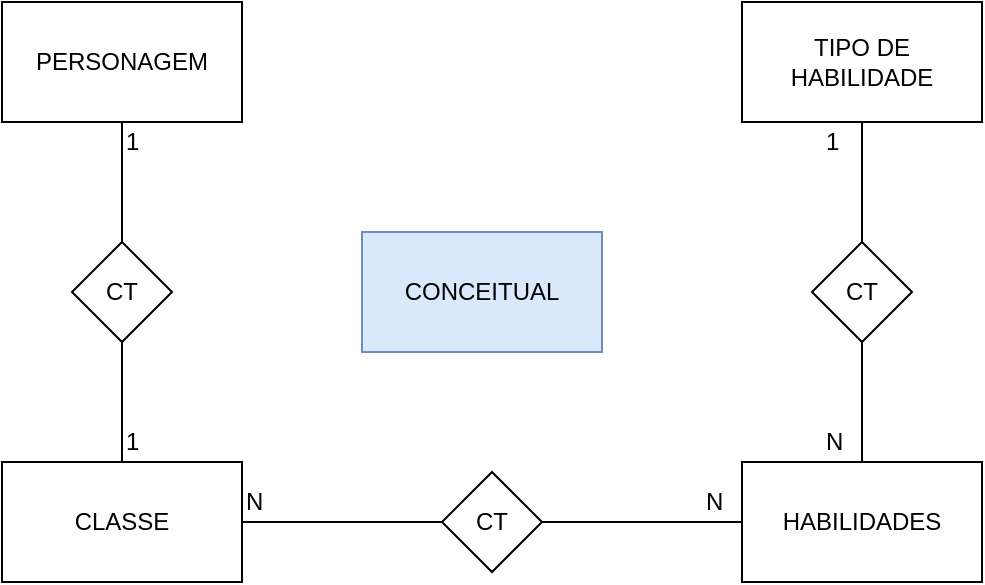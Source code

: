 <mxfile version="10.9.5" type="device"><diagram id="9tWfLZW1ZYu76-pxQXNo" name="Conceitual"><mxGraphModel dx="1166" dy="628" grid="1" gridSize="10" guides="1" tooltips="1" connect="1" arrows="1" fold="1" page="1" pageScale="1" pageWidth="827" pageHeight="1169" math="0" shadow="0"><root><mxCell id="0"/><mxCell id="1" parent="0"/><mxCell id="mxcobQ59tgpa0UI7-7iT-1" value="CONCEITUAL" style="rounded=0;whiteSpace=wrap;html=1;fillColor=#dae8fc;strokeColor=#6c8ebf;" parent="1" vertex="1"><mxGeometry x="340" y="315" width="120" height="60" as="geometry"/></mxCell><mxCell id="mxcobQ59tgpa0UI7-7iT-2" value="PERSONAGEM" style="rounded=0;whiteSpace=wrap;html=1;" parent="1" vertex="1"><mxGeometry x="160" y="200" width="120" height="60" as="geometry"/></mxCell><mxCell id="mxcobQ59tgpa0UI7-7iT-4" value="CLASSE" style="rounded=0;whiteSpace=wrap;html=1;" parent="1" vertex="1"><mxGeometry x="160" y="430" width="120" height="60" as="geometry"/></mxCell><mxCell id="mxcobQ59tgpa0UI7-7iT-5" value="HABILIDADES" style="rounded=0;whiteSpace=wrap;html=1;" parent="1" vertex="1"><mxGeometry x="530" y="430" width="120" height="60" as="geometry"/></mxCell><mxCell id="mxcobQ59tgpa0UI7-7iT-6" value="TIPO DE HABILIDADE" style="rounded=0;whiteSpace=wrap;html=1;" parent="1" vertex="1"><mxGeometry x="530" y="200" width="120" height="60" as="geometry"/></mxCell><mxCell id="mxcobQ59tgpa0UI7-7iT-7" value="" style="endArrow=none;html=1;entryX=0.5;entryY=1;entryDx=0;entryDy=0;exitX=0.5;exitY=0;exitDx=0;exitDy=0;" parent="1" source="mxcobQ59tgpa0UI7-7iT-3" target="mxcobQ59tgpa0UI7-7iT-2" edge="1"><mxGeometry width="50" height="50" relative="1" as="geometry"><mxPoint x="160" y="720" as="sourcePoint"/><mxPoint x="210" y="670" as="targetPoint"/></mxGeometry></mxCell><mxCell id="mxcobQ59tgpa0UI7-7iT-3" value="CT" style="rhombus;whiteSpace=wrap;html=1;" parent="1" vertex="1"><mxGeometry x="195" y="320" width="50" height="50" as="geometry"/></mxCell><mxCell id="mxcobQ59tgpa0UI7-7iT-8" value="" style="endArrow=none;html=1;entryX=0.5;entryY=1;entryDx=0;entryDy=0;exitX=0.5;exitY=0;exitDx=0;exitDy=0;" parent="1" source="mxcobQ59tgpa0UI7-7iT-4" target="mxcobQ59tgpa0UI7-7iT-3" edge="1"><mxGeometry width="50" height="50" relative="1" as="geometry"><mxPoint x="220" y="430" as="sourcePoint"/><mxPoint x="220" y="260" as="targetPoint"/></mxGeometry></mxCell><mxCell id="mxcobQ59tgpa0UI7-7iT-9" value="" style="endArrow=none;html=1;entryX=0;entryY=0.5;entryDx=0;entryDy=0;" parent="1" source="mxcobQ59tgpa0UI7-7iT-12" target="mxcobQ59tgpa0UI7-7iT-5" edge="1"><mxGeometry width="50" height="50" relative="1" as="geometry"><mxPoint x="160" y="560" as="sourcePoint"/><mxPoint x="210" y="510" as="targetPoint"/></mxGeometry></mxCell><mxCell id="mxcobQ59tgpa0UI7-7iT-10" value="" style="endArrow=none;html=1;entryX=0.5;entryY=0;entryDx=0;entryDy=0;exitX=0.5;exitY=1;exitDx=0;exitDy=0;" parent="1" source="mxcobQ59tgpa0UI7-7iT-13" target="mxcobQ59tgpa0UI7-7iT-5" edge="1"><mxGeometry width="50" height="50" relative="1" as="geometry"><mxPoint x="570" y="320" as="sourcePoint"/><mxPoint x="820" y="320" as="targetPoint"/></mxGeometry></mxCell><mxCell id="mxcobQ59tgpa0UI7-7iT-12" value="CT" style="rhombus;whiteSpace=wrap;html=1;" parent="1" vertex="1"><mxGeometry x="380" y="435" width="50" height="50" as="geometry"/></mxCell><mxCell id="mxcobQ59tgpa0UI7-7iT-14" value="" style="endArrow=none;html=1;entryX=0;entryY=0.5;entryDx=0;entryDy=0;" parent="1" source="mxcobQ59tgpa0UI7-7iT-4" target="mxcobQ59tgpa0UI7-7iT-12" edge="1"><mxGeometry width="50" height="50" relative="1" as="geometry"><mxPoint x="280" y="460" as="sourcePoint"/><mxPoint x="530" y="460" as="targetPoint"/></mxGeometry></mxCell><mxCell id="mxcobQ59tgpa0UI7-7iT-13" value="CT" style="rhombus;whiteSpace=wrap;html=1;" parent="1" vertex="1"><mxGeometry x="565" y="320" width="50" height="50" as="geometry"/></mxCell><mxCell id="mxcobQ59tgpa0UI7-7iT-15" value="" style="endArrow=none;html=1;entryX=0.5;entryY=0;entryDx=0;entryDy=0;exitX=0.5;exitY=1;exitDx=0;exitDy=0;" parent="1" source="mxcobQ59tgpa0UI7-7iT-6" target="mxcobQ59tgpa0UI7-7iT-13" edge="1"><mxGeometry width="50" height="50" relative="1" as="geometry"><mxPoint x="590" y="260" as="sourcePoint"/><mxPoint x="590" y="430" as="targetPoint"/></mxGeometry></mxCell><mxCell id="mxcobQ59tgpa0UI7-7iT-16" value="N" style="text;html=1;resizable=0;points=[];autosize=1;align=left;verticalAlign=top;spacingTop=-4;" parent="1" vertex="1"><mxGeometry x="280" y="440" width="20" height="20" as="geometry"/></mxCell><mxCell id="mxcobQ59tgpa0UI7-7iT-17" value="N" style="text;html=1;resizable=0;points=[];autosize=1;align=left;verticalAlign=top;spacingTop=-4;" parent="1" vertex="1"><mxGeometry x="510" y="440" width="20" height="20" as="geometry"/></mxCell><mxCell id="mxcobQ59tgpa0UI7-7iT-18" value="1" style="text;html=1;resizable=0;points=[];autosize=1;align=left;verticalAlign=top;spacingTop=-4;" parent="1" vertex="1"><mxGeometry x="220" y="260" width="20" height="20" as="geometry"/></mxCell><mxCell id="mxcobQ59tgpa0UI7-7iT-19" value="1" style="text;html=1;resizable=0;points=[];autosize=1;align=left;verticalAlign=top;spacingTop=-4;" parent="1" vertex="1"><mxGeometry x="220" y="410" width="20" height="20" as="geometry"/></mxCell><mxCell id="mxcobQ59tgpa0UI7-7iT-20" value="N" style="text;html=1;resizable=0;points=[];autosize=1;align=left;verticalAlign=top;spacingTop=-4;" parent="1" vertex="1"><mxGeometry x="570" y="410" width="20" height="20" as="geometry"/></mxCell><mxCell id="mxcobQ59tgpa0UI7-7iT-21" value="1" style="text;html=1;resizable=0;points=[];autosize=1;align=left;verticalAlign=top;spacingTop=-4;" parent="1" vertex="1"><mxGeometry x="570" y="260" width="20" height="20" as="geometry"/></mxCell></root></mxGraphModel></diagram><diagram id="pqxrxVm3B0v0RI-8vT6x" name="Lógico"><mxGraphModel dx="1166" dy="628" grid="1" gridSize="10" guides="1" tooltips="1" connect="1" arrows="1" fold="1" page="1" pageScale="1" pageWidth="827" pageHeight="1169" math="0" shadow="0"><root><mxCell id="2UHPf9vbACUen7nYj8Vd-0"/><mxCell id="2UHPf9vbACUen7nYj8Vd-1" parent="2UHPf9vbACUen7nYj8Vd-0"/><mxCell id="2UHPf9vbACUen7nYj8Vd-2" value="Personagem" style="swimlane;fontStyle=0;childLayout=stackLayout;horizontal=1;startSize=26;fillColor=#e0e0e0;horizontalStack=0;resizeParent=1;resizeParentMax=0;resizeLast=0;collapsible=1;marginBottom=0;swimlaneFillColor=#ffffff;align=center;fontSize=14;" parent="2UHPf9vbACUen7nYj8Vd-1" vertex="1"><mxGeometry x="152" y="175" width="201" height="212" as="geometry"/></mxCell><mxCell id="2UHPf9vbACUen7nYj8Vd-3" value="IdPersonagem: Int" style="shape=partialRectangle;top=0;left=0;right=0;bottom=1;align=left;verticalAlign=middle;fillColor=none;spacingLeft=34;spacingRight=4;overflow=hidden;rotatable=0;points=[[0,0.5],[1,0.5]];portConstraint=eastwest;dropTarget=0;fontStyle=5;fontSize=12;" parent="2UHPf9vbACUen7nYj8Vd-2" vertex="1"><mxGeometry y="26" width="201" height="30" as="geometry"/></mxCell><mxCell id="2UHPf9vbACUen7nYj8Vd-4" value="PK" style="shape=partialRectangle;top=0;left=0;bottom=0;fillColor=none;align=left;verticalAlign=middle;spacingLeft=4;spacingRight=4;overflow=hidden;rotatable=0;points=[];portConstraint=eastwest;part=1;fontSize=12;" parent="2UHPf9vbACUen7nYj8Vd-3" vertex="1" connectable="0"><mxGeometry width="30" height="30" as="geometry"/></mxCell><mxCell id="2UHPf9vbACUen7nYj8Vd-5" value="Nome: String" style="shape=partialRectangle;top=0;left=0;right=0;bottom=0;align=left;verticalAlign=top;fillColor=none;spacingLeft=34;spacingRight=4;overflow=hidden;rotatable=0;points=[[0,0.5],[1,0.5]];portConstraint=eastwest;dropTarget=0;fontSize=12;" parent="2UHPf9vbACUen7nYj8Vd-2" vertex="1"><mxGeometry y="56" width="201" height="26" as="geometry"/></mxCell><mxCell id="2UHPf9vbACUen7nYj8Vd-6" value="" style="shape=partialRectangle;top=0;left=0;bottom=0;fillColor=none;align=left;verticalAlign=top;spacingLeft=4;spacingRight=4;overflow=hidden;rotatable=0;points=[];portConstraint=eastwest;part=1;fontSize=12;" parent="2UHPf9vbACUen7nYj8Vd-5" vertex="1" connectable="0"><mxGeometry width="30" height="26" as="geometry"/></mxCell><mxCell id="2UHPf9vbACUen7nYj8Vd-9" value="IdClasse: Int" style="shape=partialRectangle;top=0;left=0;right=0;bottom=0;align=left;verticalAlign=top;fillColor=none;spacingLeft=34;spacingRight=4;overflow=hidden;rotatable=0;points=[[0,0.5],[1,0.5]];portConstraint=eastwest;dropTarget=0;fontSize=12;" parent="2UHPf9vbACUen7nYj8Vd-2" vertex="1"><mxGeometry y="82" width="201" height="26" as="geometry"/></mxCell><mxCell id="2UHPf9vbACUen7nYj8Vd-10" value="FK" style="shape=partialRectangle;top=0;left=0;bottom=0;fillColor=none;align=left;verticalAlign=top;spacingLeft=4;spacingRight=4;overflow=hidden;rotatable=0;points=[];portConstraint=eastwest;part=1;fontSize=12;" parent="2UHPf9vbACUen7nYj8Vd-9" vertex="1" connectable="0"><mxGeometry width="30" height="26" as="geometry"/></mxCell><mxCell id="XntigpRajMU02Yg7x_u1-0" value="CapacidadeMaxVida: Int" style="shape=partialRectangle;top=0;left=0;right=0;bottom=0;align=left;verticalAlign=top;fillColor=none;spacingLeft=34;spacingRight=4;overflow=hidden;rotatable=0;points=[[0,0.5],[1,0.5]];portConstraint=eastwest;dropTarget=0;fontSize=12;" vertex="1" parent="2UHPf9vbACUen7nYj8Vd-2"><mxGeometry y="108" width="201" height="26" as="geometry"/></mxCell><mxCell id="XntigpRajMU02Yg7x_u1-1" value="" style="shape=partialRectangle;top=0;left=0;bottom=0;fillColor=none;align=left;verticalAlign=top;spacingLeft=4;spacingRight=4;overflow=hidden;rotatable=0;points=[];portConstraint=eastwest;part=1;fontSize=12;" vertex="1" connectable="0" parent="XntigpRajMU02Yg7x_u1-0"><mxGeometry width="30" height="26" as="geometry"/></mxCell><mxCell id="XntigpRajMU02Yg7x_u1-2" value="CapacidadeMaxMana: Int" style="shape=partialRectangle;top=0;left=0;right=0;bottom=0;align=left;verticalAlign=top;fillColor=none;spacingLeft=34;spacingRight=4;overflow=hidden;rotatable=0;points=[[0,0.5],[1,0.5]];portConstraint=eastwest;dropTarget=0;fontSize=12;" vertex="1" parent="2UHPf9vbACUen7nYj8Vd-2"><mxGeometry y="134" width="201" height="26" as="geometry"/></mxCell><mxCell id="XntigpRajMU02Yg7x_u1-3" value="" style="shape=partialRectangle;top=0;left=0;bottom=0;fillColor=none;align=left;verticalAlign=top;spacingLeft=4;spacingRight=4;overflow=hidden;rotatable=0;points=[];portConstraint=eastwest;part=1;fontSize=12;" vertex="1" connectable="0" parent="XntigpRajMU02Yg7x_u1-2"><mxGeometry width="30" height="26" as="geometry"/></mxCell><mxCell id="XntigpRajMU02Yg7x_u1-4" value="DataAtualizacao: Date" style="shape=partialRectangle;top=0;left=0;right=0;bottom=0;align=left;verticalAlign=top;fillColor=none;spacingLeft=34;spacingRight=4;overflow=hidden;rotatable=0;points=[[0,0.5],[1,0.5]];portConstraint=eastwest;dropTarget=0;fontSize=12;" vertex="1" parent="2UHPf9vbACUen7nYj8Vd-2"><mxGeometry y="160" width="201" height="26" as="geometry"/></mxCell><mxCell id="XntigpRajMU02Yg7x_u1-5" value="" style="shape=partialRectangle;top=0;left=0;bottom=0;fillColor=none;align=left;verticalAlign=top;spacingLeft=4;spacingRight=4;overflow=hidden;rotatable=0;points=[];portConstraint=eastwest;part=1;fontSize=12;" vertex="1" connectable="0" parent="XntigpRajMU02Yg7x_u1-4"><mxGeometry width="30" height="26" as="geometry"/></mxCell><mxCell id="XntigpRajMU02Yg7x_u1-6" value="DataCriacao: Date" style="shape=partialRectangle;top=0;left=0;right=0;bottom=0;align=left;verticalAlign=top;fillColor=none;spacingLeft=34;spacingRight=4;overflow=hidden;rotatable=0;points=[[0,0.5],[1,0.5]];portConstraint=eastwest;dropTarget=0;fontSize=12;" vertex="1" parent="2UHPf9vbACUen7nYj8Vd-2"><mxGeometry y="186" width="201" height="26" as="geometry"/></mxCell><mxCell id="XntigpRajMU02Yg7x_u1-7" value="" style="shape=partialRectangle;top=0;left=0;bottom=0;fillColor=none;align=left;verticalAlign=top;spacingLeft=4;spacingRight=4;overflow=hidden;rotatable=0;points=[];portConstraint=eastwest;part=1;fontSize=12;" vertex="1" connectable="0" parent="XntigpRajMU02Yg7x_u1-6"><mxGeometry width="30" height="26" as="geometry"/></mxCell><mxCell id="2UHPf9vbACUen7nYj8Vd-13" value="LÓGICO" style="rounded=0;whiteSpace=wrap;html=1;fillColor=#dae8fc;strokeColor=#6c8ebf;" parent="2UHPf9vbACUen7nYj8Vd-1" vertex="1"><mxGeometry x="353" y="70" width="120" height="60" as="geometry"/></mxCell><mxCell id="2UHPf9vbACUen7nYj8Vd-14" value="Tipos de Habilidades" style="swimlane;fontStyle=0;childLayout=stackLayout;horizontal=1;startSize=26;fillColor=#e0e0e0;horizontalStack=0;resizeParent=1;resizeParentMax=0;resizeLast=0;collapsible=1;marginBottom=0;swimlaneFillColor=#ffffff;align=center;fontSize=14;" parent="2UHPf9vbACUen7nYj8Vd-1" vertex="1"><mxGeometry x="490" y="350" width="160" height="82" as="geometry"/></mxCell><mxCell id="2UHPf9vbACUen7nYj8Vd-15" value="IdTDH: Int" style="shape=partialRectangle;top=0;left=0;right=0;bottom=1;align=left;verticalAlign=middle;fillColor=none;spacingLeft=34;spacingRight=4;overflow=hidden;rotatable=0;points=[[0,0.5],[1,0.5]];portConstraint=eastwest;dropTarget=0;fontStyle=5;fontSize=12;" parent="2UHPf9vbACUen7nYj8Vd-14" vertex="1"><mxGeometry y="26" width="160" height="30" as="geometry"/></mxCell><mxCell id="2UHPf9vbACUen7nYj8Vd-16" value="PK" style="shape=partialRectangle;top=0;left=0;bottom=0;fillColor=none;align=left;verticalAlign=middle;spacingLeft=4;spacingRight=4;overflow=hidden;rotatable=0;points=[];portConstraint=eastwest;part=1;fontSize=12;" parent="2UHPf9vbACUen7nYj8Vd-15" vertex="1" connectable="0"><mxGeometry width="30" height="30" as="geometry"/></mxCell><mxCell id="2UHPf9vbACUen7nYj8Vd-17" value="Nome: String" style="shape=partialRectangle;top=0;left=0;right=0;bottom=0;align=left;verticalAlign=top;fillColor=none;spacingLeft=34;spacingRight=4;overflow=hidden;rotatable=0;points=[[0,0.5],[1,0.5]];portConstraint=eastwest;dropTarget=0;fontSize=12;" parent="2UHPf9vbACUen7nYj8Vd-14" vertex="1"><mxGeometry y="56" width="160" height="26" as="geometry"/></mxCell><mxCell id="2UHPf9vbACUen7nYj8Vd-18" value="" style="shape=partialRectangle;top=0;left=0;bottom=0;fillColor=none;align=left;verticalAlign=top;spacingLeft=4;spacingRight=4;overflow=hidden;rotatable=0;points=[];portConstraint=eastwest;part=1;fontSize=12;" parent="2UHPf9vbACUen7nYj8Vd-17" vertex="1" connectable="0"><mxGeometry width="30" height="26" as="geometry"/></mxCell><mxCell id="2UHPf9vbACUen7nYj8Vd-38" value="Habilidades" style="swimlane;fontStyle=0;childLayout=stackLayout;horizontal=1;startSize=26;fillColor=#e0e0e0;horizontalStack=0;resizeParent=1;resizeParentMax=0;resizeLast=0;collapsible=1;marginBottom=0;swimlaneFillColor=#ffffff;align=center;fontSize=14;" parent="2UHPf9vbACUen7nYj8Vd-1" vertex="1"><mxGeometry x="487" y="476" width="160" height="108" as="geometry"/></mxCell><mxCell id="2UHPf9vbACUen7nYj8Vd-39" value="IdHabilidade: Int" style="shape=partialRectangle;top=0;left=0;right=0;bottom=1;align=left;verticalAlign=middle;fillColor=none;spacingLeft=34;spacingRight=4;overflow=hidden;rotatable=0;points=[[0,0.5],[1,0.5]];portConstraint=eastwest;dropTarget=0;fontStyle=5;fontSize=12;" parent="2UHPf9vbACUen7nYj8Vd-38" vertex="1"><mxGeometry y="26" width="160" height="30" as="geometry"/></mxCell><mxCell id="2UHPf9vbACUen7nYj8Vd-40" value="PK" style="shape=partialRectangle;top=0;left=0;bottom=0;fillColor=none;align=left;verticalAlign=middle;spacingLeft=4;spacingRight=4;overflow=hidden;rotatable=0;points=[];portConstraint=eastwest;part=1;fontSize=12;" parent="2UHPf9vbACUen7nYj8Vd-39" vertex="1" connectable="0"><mxGeometry width="30" height="30" as="geometry"/></mxCell><mxCell id="2UHPf9vbACUen7nYj8Vd-41" value="Nome: String" style="shape=partialRectangle;top=0;left=0;right=0;bottom=0;align=left;verticalAlign=top;fillColor=none;spacingLeft=34;spacingRight=4;overflow=hidden;rotatable=0;points=[[0,0.5],[1,0.5]];portConstraint=eastwest;dropTarget=0;fontSize=12;" parent="2UHPf9vbACUen7nYj8Vd-38" vertex="1"><mxGeometry y="56" width="160" height="26" as="geometry"/></mxCell><mxCell id="2UHPf9vbACUen7nYj8Vd-42" value="" style="shape=partialRectangle;top=0;left=0;bottom=0;fillColor=none;align=left;verticalAlign=top;spacingLeft=4;spacingRight=4;overflow=hidden;rotatable=0;points=[];portConstraint=eastwest;part=1;fontSize=12;" parent="2UHPf9vbACUen7nYj8Vd-41" vertex="1" connectable="0"><mxGeometry width="30" height="26" as="geometry"/></mxCell><mxCell id="2UHPf9vbACUen7nYj8Vd-43" value="IdTDH: Int" style="shape=partialRectangle;top=0;left=0;right=0;bottom=0;align=left;verticalAlign=top;fillColor=none;spacingLeft=34;spacingRight=4;overflow=hidden;rotatable=0;points=[[0,0.5],[1,0.5]];portConstraint=eastwest;dropTarget=0;fontSize=12;" parent="2UHPf9vbACUen7nYj8Vd-38" vertex="1"><mxGeometry y="82" width="160" height="26" as="geometry"/></mxCell><mxCell id="2UHPf9vbACUen7nYj8Vd-44" value="FK" style="shape=partialRectangle;top=0;left=0;bottom=0;fillColor=none;align=left;verticalAlign=top;spacingLeft=4;spacingRight=4;overflow=hidden;rotatable=0;points=[];portConstraint=eastwest;part=1;fontSize=12;" parent="2UHPf9vbACUen7nYj8Vd-43" vertex="1" connectable="0"><mxGeometry width="30" height="26" as="geometry"/></mxCell><mxCell id="2UHPf9vbACUen7nYj8Vd-47" value="Classes" style="swimlane;fontStyle=0;childLayout=stackLayout;horizontal=1;startSize=26;fillColor=#e0e0e0;horizontalStack=0;resizeParent=1;resizeParentMax=0;resizeLast=0;collapsible=1;marginBottom=0;swimlaneFillColor=#ffffff;align=center;fontSize=14;" parent="2UHPf9vbACUen7nYj8Vd-1" vertex="1"><mxGeometry x="487" y="192" width="160" height="108" as="geometry"/></mxCell><mxCell id="2UHPf9vbACUen7nYj8Vd-48" value="IdClasse: Int" style="shape=partialRectangle;top=0;left=0;right=0;bottom=1;align=left;verticalAlign=middle;fillColor=none;spacingLeft=34;spacingRight=4;overflow=hidden;rotatable=0;points=[[0,0.5],[1,0.5]];portConstraint=eastwest;dropTarget=0;fontStyle=5;fontSize=12;" parent="2UHPf9vbACUen7nYj8Vd-47" vertex="1"><mxGeometry y="26" width="160" height="30" as="geometry"/></mxCell><mxCell id="2UHPf9vbACUen7nYj8Vd-49" value="PK" style="shape=partialRectangle;top=0;left=0;bottom=0;fillColor=none;align=left;verticalAlign=middle;spacingLeft=4;spacingRight=4;overflow=hidden;rotatable=0;points=[];portConstraint=eastwest;part=1;fontSize=12;" parent="2UHPf9vbACUen7nYj8Vd-48" vertex="1" connectable="0"><mxGeometry width="30" height="30" as="geometry"/></mxCell><mxCell id="2UHPf9vbACUen7nYj8Vd-50" value="Nome: String" style="shape=partialRectangle;top=0;left=0;right=0;bottom=0;align=left;verticalAlign=top;fillColor=none;spacingLeft=34;spacingRight=4;overflow=hidden;rotatable=0;points=[[0,0.5],[1,0.5]];portConstraint=eastwest;dropTarget=0;fontSize=12;" parent="2UHPf9vbACUen7nYj8Vd-47" vertex="1"><mxGeometry y="56" width="160" height="26" as="geometry"/></mxCell><mxCell id="2UHPf9vbACUen7nYj8Vd-51" value="" style="shape=partialRectangle;top=0;left=0;bottom=0;fillColor=none;align=left;verticalAlign=top;spacingLeft=4;spacingRight=4;overflow=hidden;rotatable=0;points=[];portConstraint=eastwest;part=1;fontSize=12;" parent="2UHPf9vbACUen7nYj8Vd-50" vertex="1" connectable="0"><mxGeometry width="30" height="26" as="geometry"/></mxCell><mxCell id="2UHPf9vbACUen7nYj8Vd-52" value="Descricao: String" style="shape=partialRectangle;top=0;left=0;right=0;bottom=0;align=left;verticalAlign=top;fillColor=none;spacingLeft=34;spacingRight=4;overflow=hidden;rotatable=0;points=[[0,0.5],[1,0.5]];portConstraint=eastwest;dropTarget=0;fontSize=12;" parent="2UHPf9vbACUen7nYj8Vd-47" vertex="1"><mxGeometry y="82" width="160" height="26" as="geometry"/></mxCell><mxCell id="2UHPf9vbACUen7nYj8Vd-53" value="" style="shape=partialRectangle;top=0;left=0;bottom=0;fillColor=none;align=left;verticalAlign=top;spacingLeft=4;spacingRight=4;overflow=hidden;rotatable=0;points=[];portConstraint=eastwest;part=1;fontSize=12;" parent="2UHPf9vbACUen7nYj8Vd-52" vertex="1" connectable="0"><mxGeometry width="30" height="26" as="geometry"/></mxCell><mxCell id="2UHPf9vbACUen7nYj8Vd-54" value="Classe/Habilidade" style="swimlane;fontStyle=0;childLayout=stackLayout;horizontal=1;startSize=26;fillColor=#e0e0e0;horizontalStack=0;resizeParent=1;resizeParentMax=0;resizeLast=0;collapsible=1;marginBottom=0;swimlaneFillColor=#ffffff;align=center;fontSize=14;" parent="2UHPf9vbACUen7nYj8Vd-1" vertex="1"><mxGeometry x="170" y="489" width="160" height="82" as="geometry"/></mxCell><mxCell id="2UHPf9vbACUen7nYj8Vd-55" value="IdClasse: Int" style="shape=partialRectangle;top=0;left=0;right=0;bottom=1;align=left;verticalAlign=middle;fillColor=none;spacingLeft=34;spacingRight=4;overflow=hidden;rotatable=0;points=[[0,0.5],[1,0.5]];portConstraint=eastwest;dropTarget=0;fontStyle=5;fontSize=12;" parent="2UHPf9vbACUen7nYj8Vd-54" vertex="1"><mxGeometry y="26" width="160" height="30" as="geometry"/></mxCell><mxCell id="2UHPf9vbACUen7nYj8Vd-56" value="FK" style="shape=partialRectangle;top=0;left=0;bottom=0;fillColor=none;align=left;verticalAlign=middle;spacingLeft=4;spacingRight=4;overflow=hidden;rotatable=0;points=[];portConstraint=eastwest;part=1;fontSize=12;" parent="2UHPf9vbACUen7nYj8Vd-55" vertex="1" connectable="0"><mxGeometry width="30" height="30" as="geometry"/></mxCell><mxCell id="2UHPf9vbACUen7nYj8Vd-57" value="IdHabilidade: Int" style="shape=partialRectangle;top=0;left=0;right=0;bottom=0;align=left;verticalAlign=top;fillColor=none;spacingLeft=34;spacingRight=4;overflow=hidden;rotatable=0;points=[[0,0.5],[1,0.5]];portConstraint=eastwest;dropTarget=0;fontSize=12;" parent="2UHPf9vbACUen7nYj8Vd-54" vertex="1"><mxGeometry y="56" width="160" height="26" as="geometry"/></mxCell><mxCell id="2UHPf9vbACUen7nYj8Vd-58" value="FK" style="shape=partialRectangle;top=0;left=0;bottom=0;fillColor=none;align=left;verticalAlign=top;spacingLeft=4;spacingRight=4;overflow=hidden;rotatable=0;points=[];portConstraint=eastwest;part=1;fontSize=12;" parent="2UHPf9vbACUen7nYj8Vd-57" vertex="1" connectable="0"><mxGeometry width="30" height="26" as="geometry"/></mxCell><mxCell id="2UHPf9vbACUen7nYj8Vd-63" value="" style="edgeStyle=entityRelationEdgeStyle;fontSize=12;html=1;endArrow=ERoneToMany;exitX=1;exitY=0.5;exitDx=0;exitDy=0;" parent="2UHPf9vbACUen7nYj8Vd-1" source="2UHPf9vbACUen7nYj8Vd-15" target="2UHPf9vbACUen7nYj8Vd-43" edge="1"><mxGeometry width="100" height="100" relative="1" as="geometry"><mxPoint x="590" y="640" as="sourcePoint"/><mxPoint x="648" y="660" as="targetPoint"/></mxGeometry></mxCell><mxCell id="2UHPf9vbACUen7nYj8Vd-67" value="" style="edgeStyle=entityRelationEdgeStyle;fontSize=12;html=1;endArrow=ERmandOne;startArrow=ERmandOne;" parent="2UHPf9vbACUen7nYj8Vd-1" source="2UHPf9vbACUen7nYj8Vd-48" target="2UHPf9vbACUen7nYj8Vd-9" edge="1"><mxGeometry width="100" height="100" relative="1" as="geometry"><mxPoint x="380" y="300" as="sourcePoint"/><mxPoint x="270" y="610" as="targetPoint"/></mxGeometry></mxCell><mxCell id="2UHPf9vbACUen7nYj8Vd-68" value="" style="edgeStyle=entityRelationEdgeStyle;fontSize=12;html=1;endArrow=ERmandOne;startArrow=ERmandOne;" parent="2UHPf9vbACUen7nYj8Vd-1" source="2UHPf9vbACUen7nYj8Vd-48" target="2UHPf9vbACUen7nYj8Vd-55" edge="1"><mxGeometry width="100" height="100" relative="1" as="geometry"><mxPoint x="350" y="370" as="sourcePoint"/><mxPoint x="196" y="450" as="targetPoint"/></mxGeometry></mxCell><mxCell id="2UHPf9vbACUen7nYj8Vd-70" value="" style="edgeStyle=entityRelationEdgeStyle;fontSize=12;html=1;endArrow=ERoneToMany;" parent="2UHPf9vbACUen7nYj8Vd-1" source="2UHPf9vbACUen7nYj8Vd-39" target="2UHPf9vbACUen7nYj8Vd-57" edge="1"><mxGeometry width="100" height="100" relative="1" as="geometry"><mxPoint x="170" y="710" as="sourcePoint"/><mxPoint x="270" y="610" as="targetPoint"/></mxGeometry></mxCell></root></mxGraphModel></diagram></mxfile>